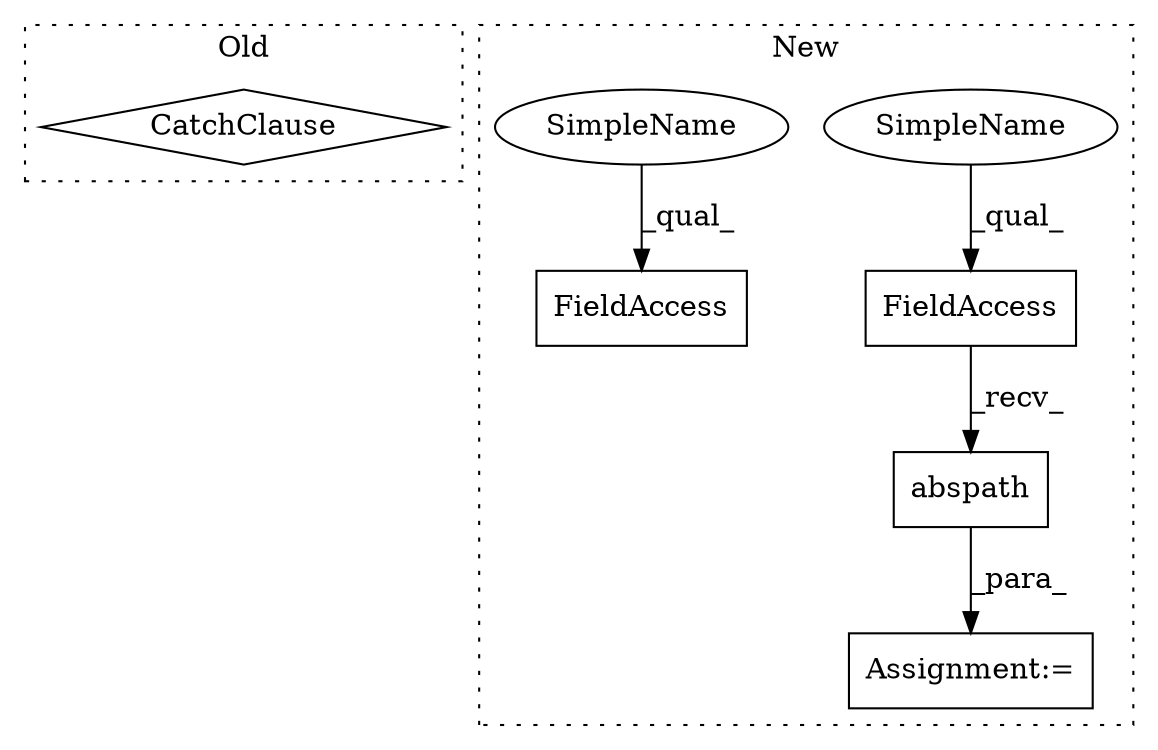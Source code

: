 digraph G {
subgraph cluster0 {
1 [label="CatchClause" a="12" s="1545,1581" l="13,2" shape="diamond"];
label = "Old";
style="dotted";
}
subgraph cluster1 {
2 [label="abspath" a="32" s="1040,1056" l="8,1" shape="box"];
3 [label="FieldAccess" a="22" s="1032" l="7" shape="box"];
4 [label="FieldAccess" a="22" s="832" l="7" shape="box"];
5 [label="Assignment:=" a="7" s="1099" l="1" shape="box"];
6 [label="SimpleName" a="42" s="1032" l="2" shape="ellipse"];
7 [label="SimpleName" a="42" s="832" l="2" shape="ellipse"];
label = "New";
style="dotted";
}
2 -> 5 [label="_para_"];
3 -> 2 [label="_recv_"];
6 -> 3 [label="_qual_"];
7 -> 4 [label="_qual_"];
}